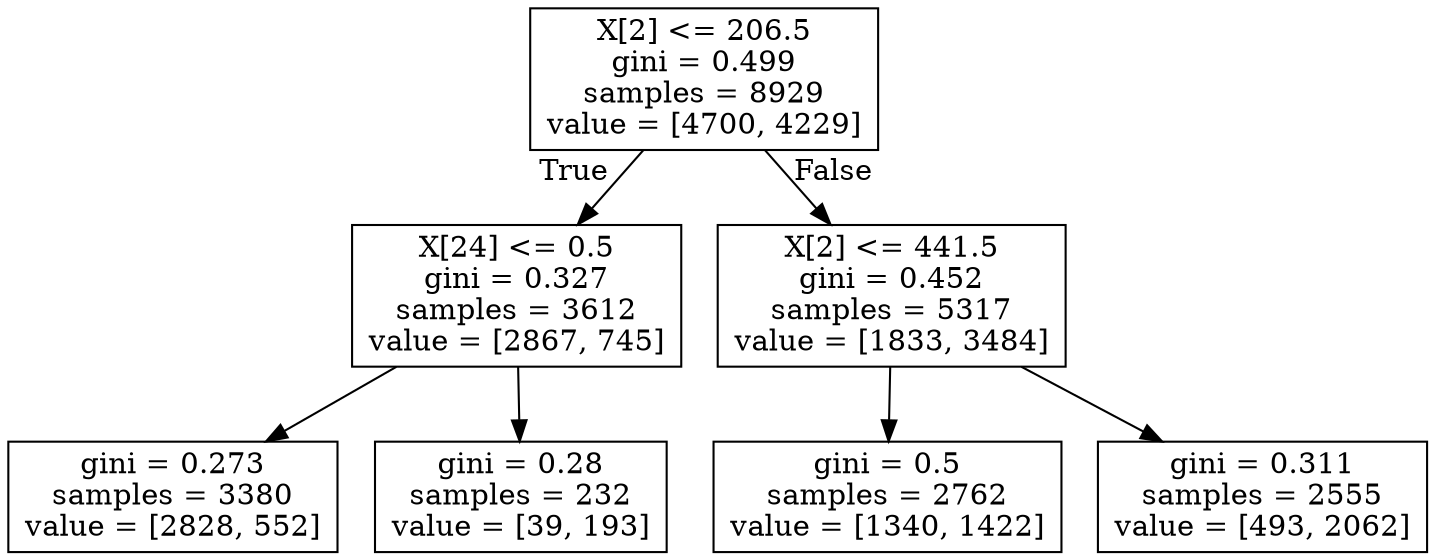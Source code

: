digraph Tree {
node [shape=box] ;
0 [label="X[2] <= 206.5\ngini = 0.499\nsamples = 8929\nvalue = [4700, 4229]"] ;
1 [label="X[24] <= 0.5\ngini = 0.327\nsamples = 3612\nvalue = [2867, 745]"] ;
0 -> 1 [labeldistance=2.5, labelangle=45, headlabel="True"] ;
2 [label="gini = 0.273\nsamples = 3380\nvalue = [2828, 552]"] ;
1 -> 2 ;
3 [label="gini = 0.28\nsamples = 232\nvalue = [39, 193]"] ;
1 -> 3 ;
4 [label="X[2] <= 441.5\ngini = 0.452\nsamples = 5317\nvalue = [1833, 3484]"] ;
0 -> 4 [labeldistance=2.5, labelangle=-45, headlabel="False"] ;
5 [label="gini = 0.5\nsamples = 2762\nvalue = [1340, 1422]"] ;
4 -> 5 ;
6 [label="gini = 0.311\nsamples = 2555\nvalue = [493, 2062]"] ;
4 -> 6 ;
}